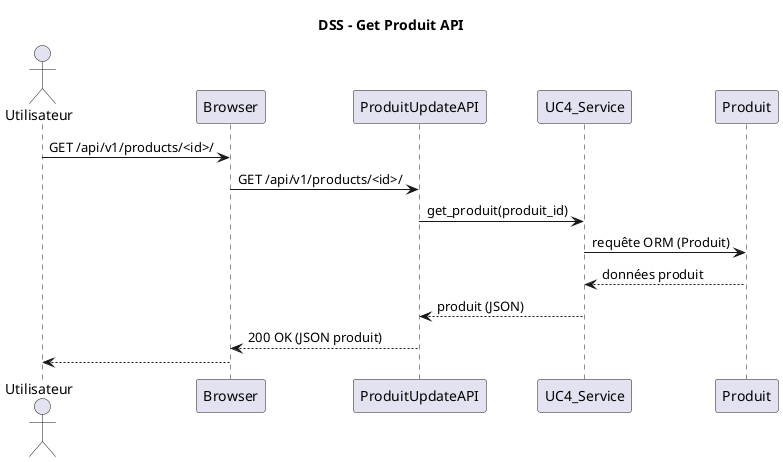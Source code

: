 @startuml
title DSS - Get Produit API

actor Utilisateur
participant "Browser" as Browser
participant "ProduitUpdateAPI" as API
participant "UC4_Service" as Service
participant "Produit" as Model

Utilisateur -> Browser : GET /api/v1/products/<id>/
Browser -> API : GET /api/v1/products/<id>/
API -> Service : get_produit(produit_id)
Service -> Model : requête ORM (Produit)
Service <-- Model : données produit
API <-- Service : produit (JSON)
Browser <-- API : 200 OK (JSON produit)
Utilisateur <-- Browser

@enduml